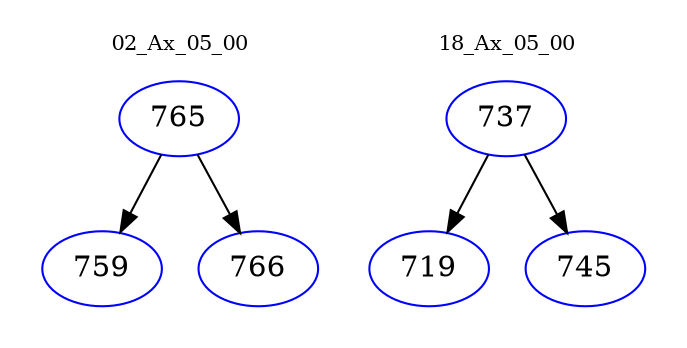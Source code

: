 digraph{
subgraph cluster_0 {
color = white
label = "02_Ax_05_00";
fontsize=10;
T0_765 [label="765", color="blue"]
T0_765 -> T0_759 [color="black"]
T0_759 [label="759", color="blue"]
T0_765 -> T0_766 [color="black"]
T0_766 [label="766", color="blue"]
}
subgraph cluster_1 {
color = white
label = "18_Ax_05_00";
fontsize=10;
T1_737 [label="737", color="blue"]
T1_737 -> T1_719 [color="black"]
T1_719 [label="719", color="blue"]
T1_737 -> T1_745 [color="black"]
T1_745 [label="745", color="blue"]
}
}
